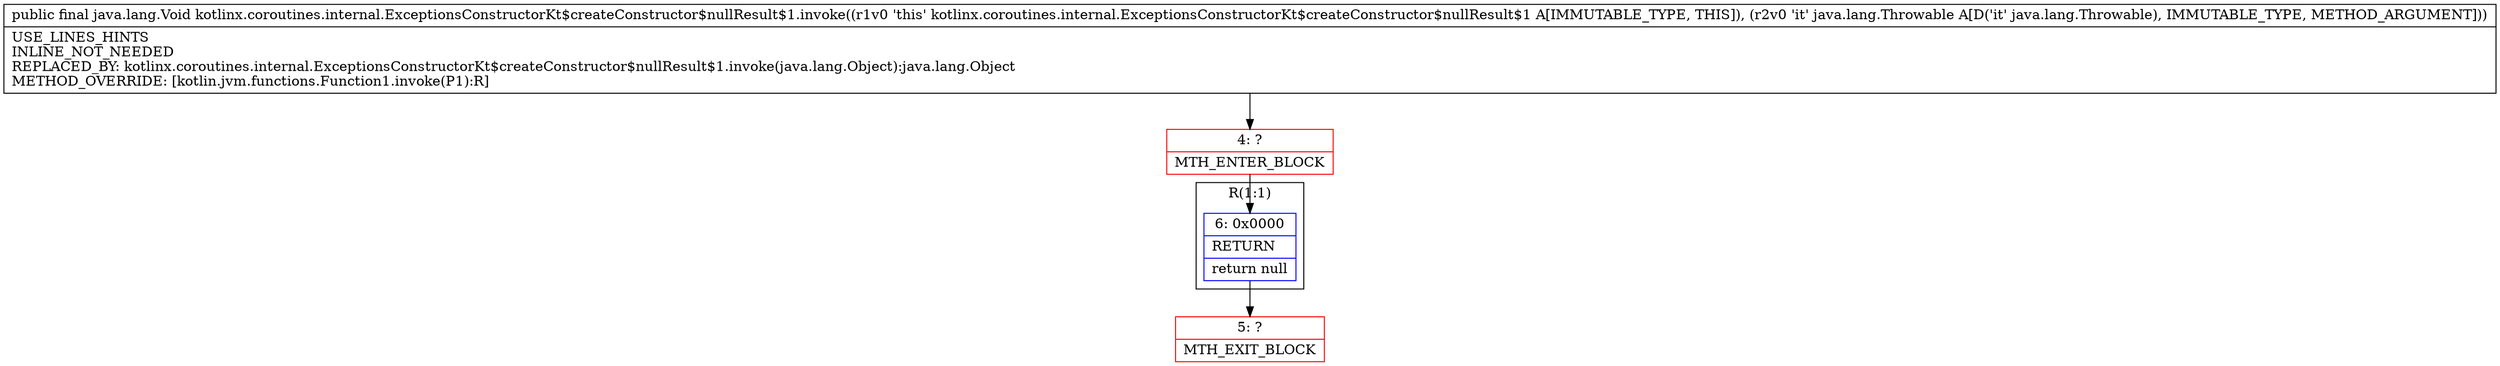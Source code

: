 digraph "CFG forkotlinx.coroutines.internal.ExceptionsConstructorKt$createConstructor$nullResult$1.invoke(Ljava\/lang\/Throwable;)Ljava\/lang\/Void;" {
subgraph cluster_Region_1806911230 {
label = "R(1:1)";
node [shape=record,color=blue];
Node_6 [shape=record,label="{6\:\ 0x0000|RETURN\l|return null\l}"];
}
Node_4 [shape=record,color=red,label="{4\:\ ?|MTH_ENTER_BLOCK\l}"];
Node_5 [shape=record,color=red,label="{5\:\ ?|MTH_EXIT_BLOCK\l}"];
MethodNode[shape=record,label="{public final java.lang.Void kotlinx.coroutines.internal.ExceptionsConstructorKt$createConstructor$nullResult$1.invoke((r1v0 'this' kotlinx.coroutines.internal.ExceptionsConstructorKt$createConstructor$nullResult$1 A[IMMUTABLE_TYPE, THIS]), (r2v0 'it' java.lang.Throwable A[D('it' java.lang.Throwable), IMMUTABLE_TYPE, METHOD_ARGUMENT]))  | USE_LINES_HINTS\lINLINE_NOT_NEEDED\lREPLACED_BY: kotlinx.coroutines.internal.ExceptionsConstructorKt$createConstructor$nullResult$1.invoke(java.lang.Object):java.lang.Object\lMETHOD_OVERRIDE: [kotlin.jvm.functions.Function1.invoke(P1):R]\l}"];
MethodNode -> Node_4;Node_6 -> Node_5;
Node_4 -> Node_6;
}

